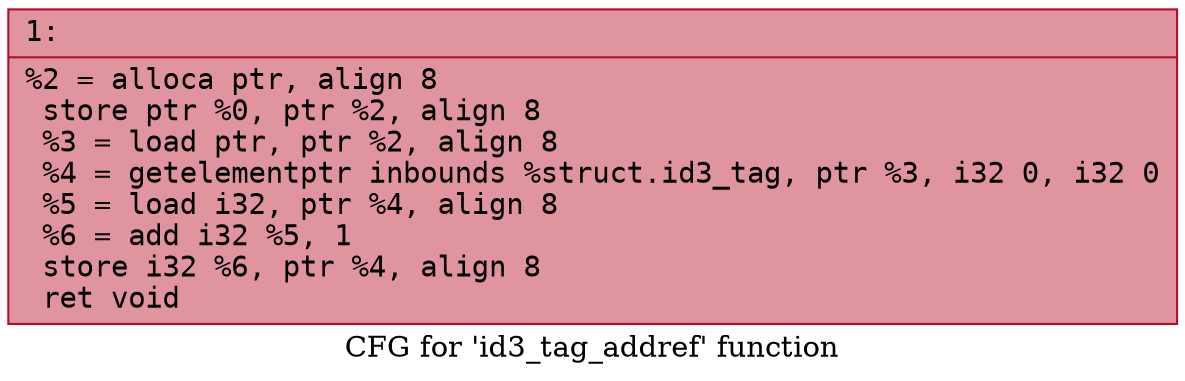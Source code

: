 digraph "CFG for 'id3_tag_addref' function" {
	label="CFG for 'id3_tag_addref' function";

	Node0x600001492ad0 [shape=record,color="#b70d28ff", style=filled, fillcolor="#b70d2870" fontname="Courier",label="{1:\l|  %2 = alloca ptr, align 8\l  store ptr %0, ptr %2, align 8\l  %3 = load ptr, ptr %2, align 8\l  %4 = getelementptr inbounds %struct.id3_tag, ptr %3, i32 0, i32 0\l  %5 = load i32, ptr %4, align 8\l  %6 = add i32 %5, 1\l  store i32 %6, ptr %4, align 8\l  ret void\l}"];
}
